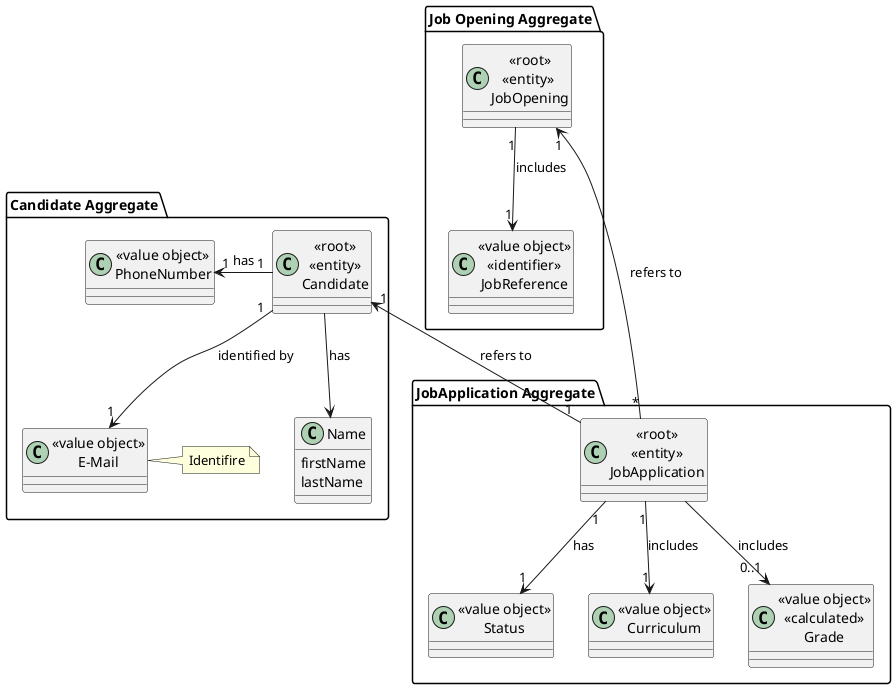 @startuml
'https://plantuml.com/class-diagram


package "Candidate Aggregate"{
    class "«root»\n«entity»\nCandidate" as Candidate{

    }
    note as EmailCandidate
                  Identifire
                 end note


    class "Name" as Name2 {
        firstName
        lastName
    }

    class "«value object»\nPhoneNumber" as PhoneNumber{
    }

     class "«value object»\nE-Mail" as EMail2{
     }

}




package "Job Opening Aggregate"{



    class "«root»\n«entity» \nJobOpening" as JobOpening{

    }


    class "«value object»\n«identifier»\nJobReference" as JobReference{
    }

}


package "JobApplication Aggregate"{
    class "«root»\n«entity»\nJobApplication" as JobApplication{

    }
    class "«value object»\nStatus" as Status{
    }



    class "«value object»\nCurriculum" as Curriculum{
    }


    class "«value object»\n«calculated»\nGrade" as Grade2{}

}


JobApplication"1"-->"1" Curriculum : includes
JobApplication --> "0..1" Grade2 : includes
JobApplication "1"-->"1" Status : has

JobOpening "1"-->"1" JobReference : includes
JobOpening "1"<---"*"JobApplication : refers to



EmailCandidate.EMail2
Candidate "1"-->"1" EMail2 :identified by
PhoneNumber "1"<-"1" Candidate :has
Candidate "1" <-- "1" JobApplication :refers to
Candidate --> Name2 : has




@enduml
